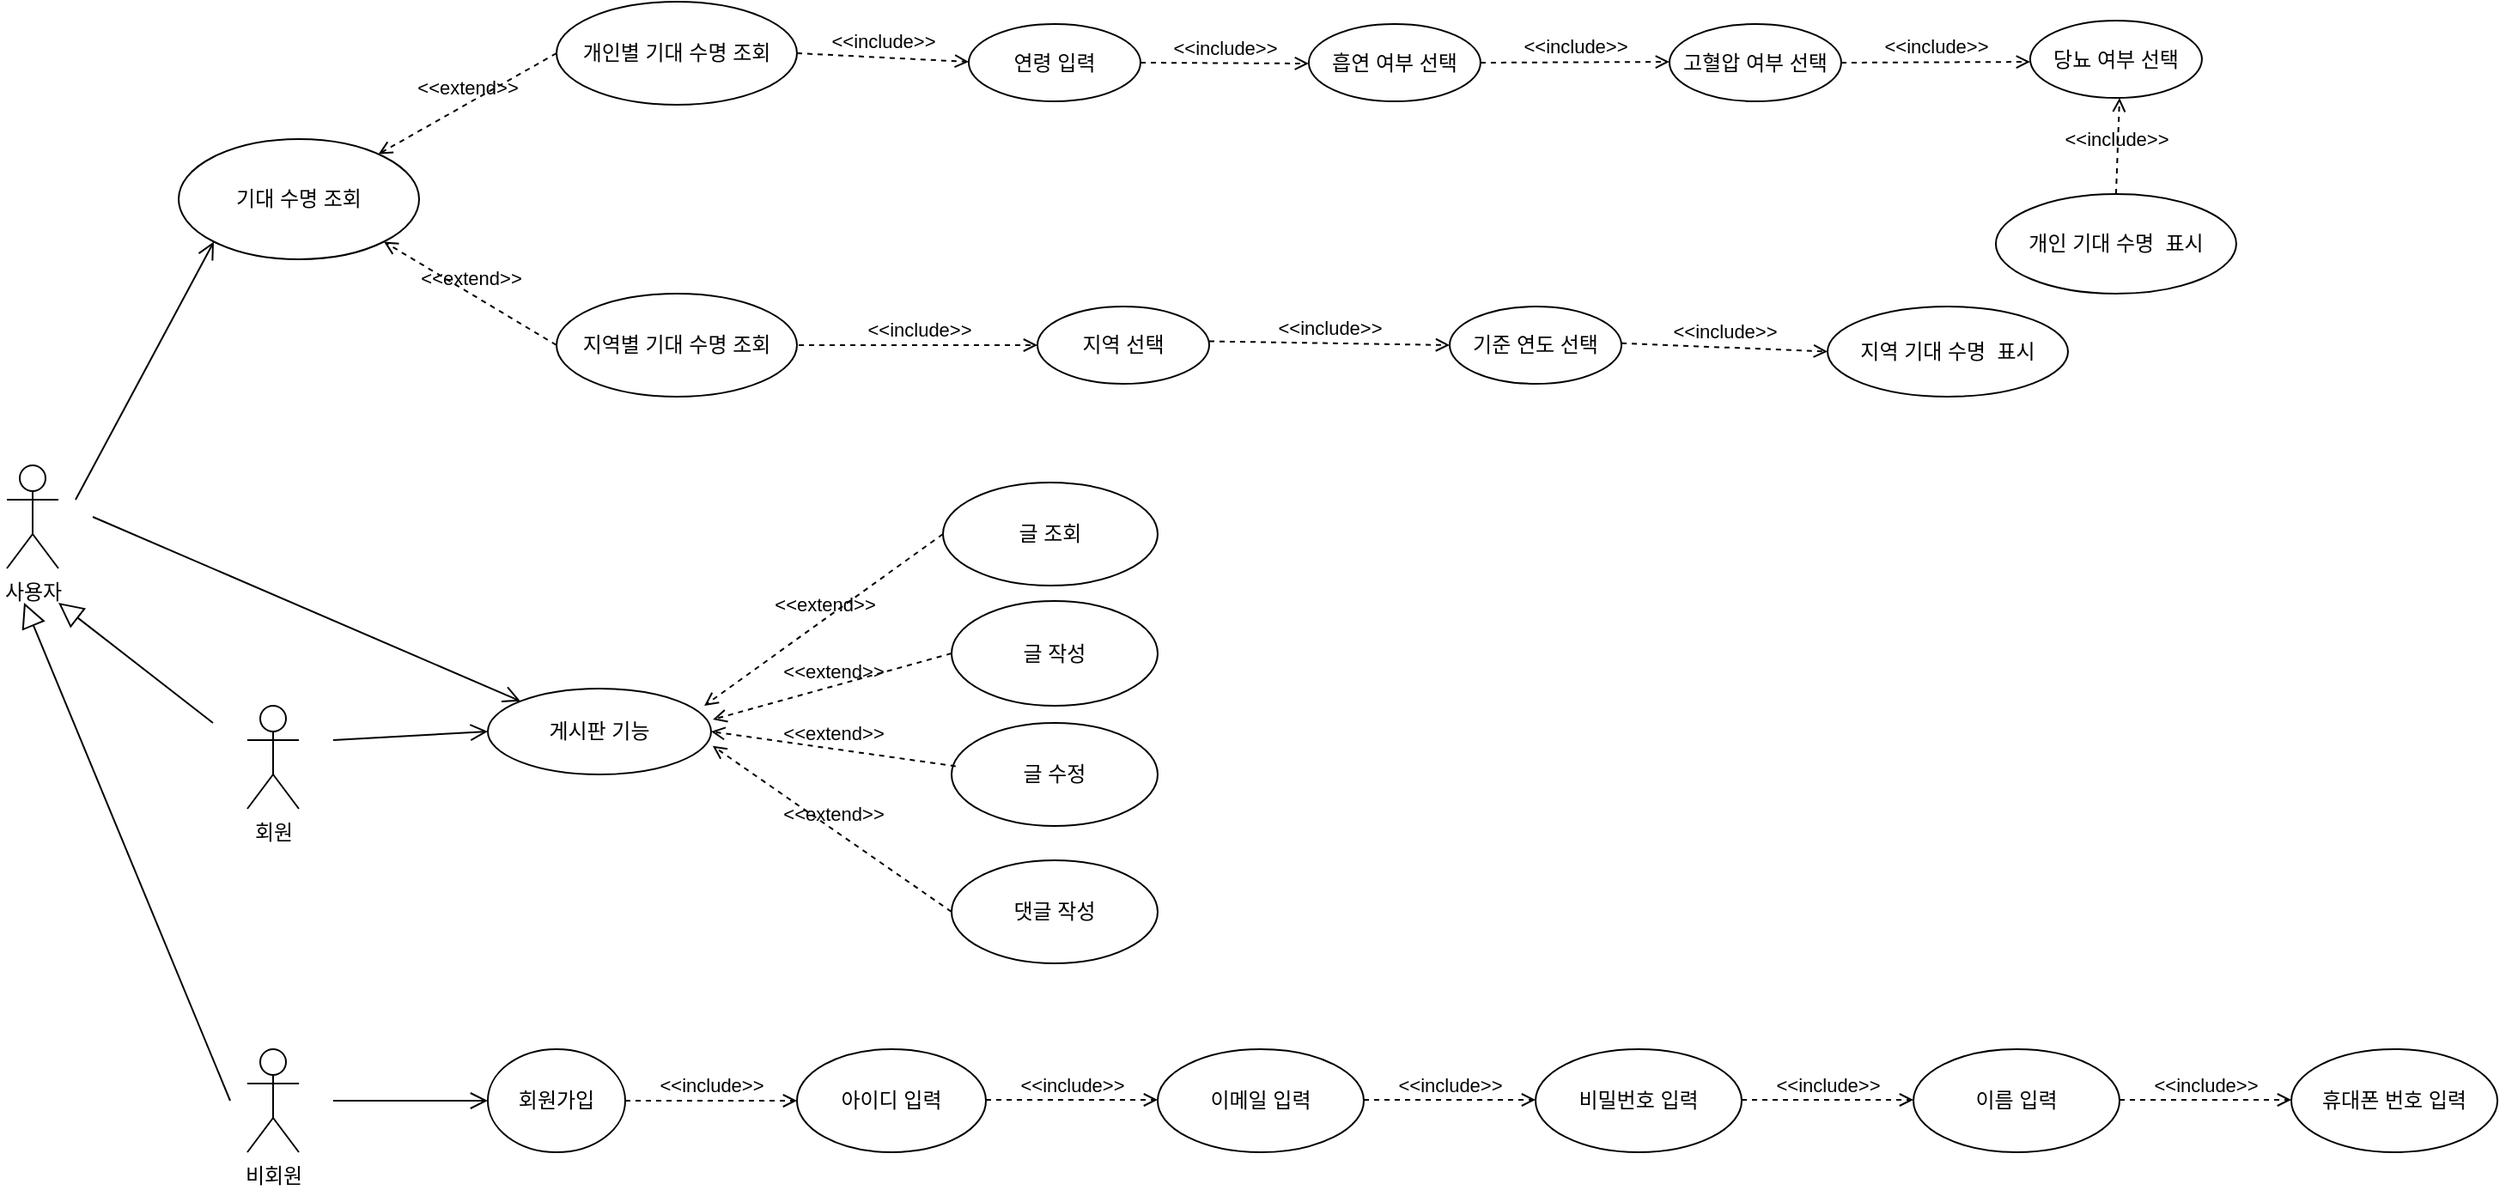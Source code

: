 <mxfile version="20.8.16" type="device"><diagram name="페이지-1" id="lXl4asmBh1MZijvv82hy"><mxGraphModel dx="1418" dy="828" grid="1" gridSize="10" guides="1" tooltips="1" connect="1" arrows="1" fold="1" page="1" pageScale="1" pageWidth="1169" pageHeight="827" math="0" shadow="0"><root><mxCell id="0"/><mxCell id="1" parent="0"/><mxCell id="1lz8shr1Pocp4pmRlDUm-1" value="사용자" style="shape=umlActor;verticalLabelPosition=bottom;verticalAlign=top;html=1;outlineConnect=0;" parent="1" vertex="1"><mxGeometry x="50" y="320" width="30" height="60" as="geometry"/></mxCell><mxCell id="1lz8shr1Pocp4pmRlDUm-6" value="지역별 기대 수명 조회" style="ellipse;whiteSpace=wrap;html=1;" parent="1" vertex="1"><mxGeometry x="370" y="220" width="140" height="60" as="geometry"/></mxCell><mxCell id="1lz8shr1Pocp4pmRlDUm-9" value="지역 선택" style="ellipse;whiteSpace=wrap;html=1;" parent="1" vertex="1"><mxGeometry x="650" y="227.5" width="100" height="45" as="geometry"/></mxCell><mxCell id="1lz8shr1Pocp4pmRlDUm-10" value="&amp;lt;&amp;lt;include&amp;gt;&amp;gt;" style="html=1;verticalAlign=bottom;labelBackgroundColor=none;endArrow=open;endFill=0;dashed=1;rounded=0;entryX=0;entryY=0.5;entryDx=0;entryDy=0;" parent="1" target="1lz8shr1Pocp4pmRlDUm-9" edge="1"><mxGeometry width="160" relative="1" as="geometry"><mxPoint x="511" y="250" as="sourcePoint"/><mxPoint x="650" y="256.25" as="targetPoint"/></mxGeometry></mxCell><mxCell id="1lz8shr1Pocp4pmRlDUm-13" value="기준 연도 선택" style="ellipse;whiteSpace=wrap;html=1;" parent="1" vertex="1"><mxGeometry x="890" y="227.5" width="100" height="45" as="geometry"/></mxCell><mxCell id="1lz8shr1Pocp4pmRlDUm-14" value="개인별 기대 수명 조회" style="ellipse;whiteSpace=wrap;html=1;" parent="1" vertex="1"><mxGeometry x="370" y="50" width="140" height="60" as="geometry"/></mxCell><mxCell id="1lz8shr1Pocp4pmRlDUm-15" value="&amp;lt;&amp;lt;include&amp;gt;&amp;gt;" style="html=1;verticalAlign=bottom;labelBackgroundColor=none;endArrow=open;endFill=0;dashed=1;rounded=0;exitX=1;exitY=0.5;exitDx=0;exitDy=0;" parent="1" source="1lz8shr1Pocp4pmRlDUm-14" edge="1"><mxGeometry width="160" relative="1" as="geometry"><mxPoint x="530" y="85" as="sourcePoint"/><mxPoint x="610" y="85" as="targetPoint"/></mxGeometry></mxCell><mxCell id="1lz8shr1Pocp4pmRlDUm-16" value="연령 입력" style="ellipse;whiteSpace=wrap;html=1;" parent="1" vertex="1"><mxGeometry x="610" y="63" width="100" height="45" as="geometry"/></mxCell><mxCell id="1lz8shr1Pocp4pmRlDUm-17" value="&amp;lt;&amp;lt;include&amp;gt;&amp;gt;" style="html=1;verticalAlign=bottom;labelBackgroundColor=none;endArrow=open;endFill=0;dashed=1;rounded=0;exitX=1;exitY=0.5;exitDx=0;exitDy=0;" parent="1" source="1lz8shr1Pocp4pmRlDUm-16" edge="1"><mxGeometry width="160" relative="1" as="geometry"><mxPoint x="457.96" y="121.54" as="sourcePoint"/><mxPoint x="807.96" y="86" as="targetPoint"/></mxGeometry></mxCell><mxCell id="1lz8shr1Pocp4pmRlDUm-18" value="흡연 여부 선택" style="ellipse;whiteSpace=wrap;html=1;" parent="1" vertex="1"><mxGeometry x="807.96" y="63" width="100" height="45" as="geometry"/></mxCell><mxCell id="1lz8shr1Pocp4pmRlDUm-19" value="&amp;lt;&amp;lt;include&amp;gt;&amp;gt;" style="html=1;verticalAlign=bottom;labelBackgroundColor=none;endArrow=open;endFill=0;dashed=1;rounded=0;exitX=1;exitY=0.5;exitDx=0;exitDy=0;" parent="1" source="1lz8shr1Pocp4pmRlDUm-18" edge="1"><mxGeometry width="160" relative="1" as="geometry"><mxPoint x="460" y="123" as="sourcePoint"/><mxPoint x="1017.96" y="85" as="targetPoint"/></mxGeometry></mxCell><mxCell id="1lz8shr1Pocp4pmRlDUm-20" value="고혈압 여부 선택" style="ellipse;whiteSpace=wrap;html=1;" parent="1" vertex="1"><mxGeometry x="1017.96" y="63" width="100" height="45" as="geometry"/></mxCell><mxCell id="1lz8shr1Pocp4pmRlDUm-24" value="당뇨 여부 선택" style="ellipse;whiteSpace=wrap;html=1;" parent="1" vertex="1"><mxGeometry x="1227.96" y="61" width="100" height="45" as="geometry"/></mxCell><mxCell id="1lz8shr1Pocp4pmRlDUm-26" value="" style="endArrow=open;startArrow=none;endFill=0;startFill=0;endSize=8;html=1;verticalAlign=bottom;labelBackgroundColor=none;strokeWidth=1;rounded=0;entryX=0;entryY=1;entryDx=0;entryDy=0;" parent="1" target="1lz8shr1Pocp4pmRlDUm-31" edge="1"><mxGeometry width="160" relative="1" as="geometry"><mxPoint x="90" y="340" as="sourcePoint"/><mxPoint x="150" y="290" as="targetPoint"/></mxGeometry></mxCell><mxCell id="1lz8shr1Pocp4pmRlDUm-30" value="&amp;lt;&amp;lt;include&amp;gt;&amp;gt;" style="html=1;verticalAlign=bottom;labelBackgroundColor=none;endArrow=open;endFill=0;dashed=1;rounded=0;exitX=1;exitY=0.5;exitDx=0;exitDy=0;" parent="1" edge="1"><mxGeometry width="160" relative="1" as="geometry"><mxPoint x="1117.96" y="85.5" as="sourcePoint"/><mxPoint x="1227.96" y="85" as="targetPoint"/></mxGeometry></mxCell><mxCell id="1lz8shr1Pocp4pmRlDUm-31" value="기대 수명 조회" style="ellipse;whiteSpace=wrap;html=1;" parent="1" vertex="1"><mxGeometry x="150" y="130" width="140" height="70" as="geometry"/></mxCell><mxCell id="1lz8shr1Pocp4pmRlDUm-32" value="&amp;lt;&amp;lt;extend&amp;gt;&amp;gt;" style="html=1;verticalAlign=bottom;labelBackgroundColor=none;endArrow=open;endFill=0;dashed=1;rounded=0;exitX=0;exitY=0.5;exitDx=0;exitDy=0;" parent="1" source="1lz8shr1Pocp4pmRlDUm-14" target="1lz8shr1Pocp4pmRlDUm-31" edge="1"><mxGeometry width="160" relative="1" as="geometry"><mxPoint x="310" y="160" as="sourcePoint"/><mxPoint x="470" y="160" as="targetPoint"/></mxGeometry></mxCell><mxCell id="1lz8shr1Pocp4pmRlDUm-33" value="&amp;lt;&amp;lt;extend&amp;gt;&amp;gt;" style="html=1;verticalAlign=bottom;labelBackgroundColor=none;endArrow=open;endFill=0;dashed=1;rounded=0;exitX=0;exitY=0.5;exitDx=0;exitDy=0;entryX=1;entryY=1;entryDx=0;entryDy=0;" parent="1" source="1lz8shr1Pocp4pmRlDUm-6" target="1lz8shr1Pocp4pmRlDUm-31" edge="1"><mxGeometry width="160" relative="1" as="geometry"><mxPoint x="353.9" y="137.92" as="sourcePoint"/><mxPoint x="259.995" y="192.08" as="targetPoint"/></mxGeometry></mxCell><mxCell id="1lz8shr1Pocp4pmRlDUm-35" value="&amp;lt;&amp;lt;include&amp;gt;&amp;gt;" style="html=1;verticalAlign=bottom;labelBackgroundColor=none;endArrow=open;endFill=0;dashed=1;rounded=0;exitX=1.018;exitY=0.6;exitDx=0;exitDy=0;exitPerimeter=0;entryX=0;entryY=0.5;entryDx=0;entryDy=0;" parent="1" target="1lz8shr1Pocp4pmRlDUm-13" edge="1"><mxGeometry width="160" relative="1" as="geometry"><mxPoint x="750" y="247.75" as="sourcePoint"/><mxPoint x="877.3" y="285.25" as="targetPoint"/></mxGeometry></mxCell><mxCell id="1lz8shr1Pocp4pmRlDUm-37" value="지역 기대 수명&amp;nbsp; 표시" style="ellipse;whiteSpace=wrap;html=1;" parent="1" vertex="1"><mxGeometry x="1110" y="227.5" width="140" height="52.5" as="geometry"/></mxCell><mxCell id="1lz8shr1Pocp4pmRlDUm-38" value="&amp;lt;&amp;lt;include&amp;gt;&amp;gt;" style="html=1;verticalAlign=bottom;labelBackgroundColor=none;endArrow=open;endFill=0;dashed=1;rounded=0;exitX=1.018;exitY=0.6;exitDx=0;exitDy=0;exitPerimeter=0;entryX=0;entryY=0.5;entryDx=0;entryDy=0;" parent="1" target="1lz8shr1Pocp4pmRlDUm-37" edge="1"><mxGeometry width="160" relative="1" as="geometry"><mxPoint x="990" y="248.88" as="sourcePoint"/><mxPoint x="1090" y="251" as="targetPoint"/></mxGeometry></mxCell><mxCell id="1lz8shr1Pocp4pmRlDUm-39" value="개인 기대 수명&amp;nbsp; 표시" style="ellipse;whiteSpace=wrap;html=1;" parent="1" vertex="1"><mxGeometry x="1207.96" y="162" width="140" height="58" as="geometry"/></mxCell><mxCell id="1lz8shr1Pocp4pmRlDUm-40" value="&amp;lt;&amp;lt;include&amp;gt;&amp;gt;" style="html=1;verticalAlign=bottom;labelBackgroundColor=none;endArrow=open;endFill=0;dashed=1;rounded=0;exitX=0.5;exitY=0;exitDx=0;exitDy=0;" parent="1" source="1lz8shr1Pocp4pmRlDUm-39" edge="1"><mxGeometry x="-0.18" y="1" width="160" relative="1" as="geometry"><mxPoint x="1170" y="106.5" as="sourcePoint"/><mxPoint x="1280" y="106" as="targetPoint"/><mxPoint as="offset"/></mxGeometry></mxCell><mxCell id="4tfdsO7K1gOD6AKrauh1-1" value="회원" style="shape=umlActor;verticalLabelPosition=bottom;verticalAlign=top;html=1;outlineConnect=0;" vertex="1" parent="1"><mxGeometry x="190" y="460" width="30" height="60" as="geometry"/></mxCell><mxCell id="4tfdsO7K1gOD6AKrauh1-9" value="비회원" style="shape=umlActor;verticalLabelPosition=bottom;verticalAlign=top;html=1;outlineConnect=0;" vertex="1" parent="1"><mxGeometry x="190" y="660" width="30" height="60" as="geometry"/></mxCell><mxCell id="4tfdsO7K1gOD6AKrauh1-10" value="" style="edgeStyle=none;html=1;endSize=12;endArrow=block;endFill=0;rounded=0;" edge="1" parent="1"><mxGeometry width="160" relative="1" as="geometry"><mxPoint x="170" y="470" as="sourcePoint"/><mxPoint x="80" y="400" as="targetPoint"/></mxGeometry></mxCell><mxCell id="4tfdsO7K1gOD6AKrauh1-11" value="" style="edgeStyle=none;html=1;endSize=12;endArrow=block;endFill=0;rounded=0;" edge="1" parent="1"><mxGeometry width="160" relative="1" as="geometry"><mxPoint x="180" y="690" as="sourcePoint"/><mxPoint x="60" y="400" as="targetPoint"/></mxGeometry></mxCell><mxCell id="4tfdsO7K1gOD6AKrauh1-12" value="회원가입" style="ellipse;whiteSpace=wrap;html=1;" vertex="1" parent="1"><mxGeometry x="330" y="660" width="80" height="60" as="geometry"/></mxCell><mxCell id="4tfdsO7K1gOD6AKrauh1-13" value="" style="endArrow=open;startArrow=none;endFill=0;startFill=0;endSize=8;html=1;verticalAlign=bottom;labelBackgroundColor=none;strokeWidth=1;rounded=0;entryX=0;entryY=0.5;entryDx=0;entryDy=0;" edge="1" parent="1" target="4tfdsO7K1gOD6AKrauh1-12"><mxGeometry width="160" relative="1" as="geometry"><mxPoint x="240" y="690" as="sourcePoint"/><mxPoint x="300.503" y="629.999" as="targetPoint"/></mxGeometry></mxCell><mxCell id="4tfdsO7K1gOD6AKrauh1-14" value="게시판 기능" style="ellipse;whiteSpace=wrap;html=1;" vertex="1" parent="1"><mxGeometry x="330" y="450" width="130" height="50" as="geometry"/></mxCell><mxCell id="4tfdsO7K1gOD6AKrauh1-15" value="" style="endArrow=open;startArrow=none;endFill=0;startFill=0;endSize=8;html=1;verticalAlign=bottom;labelBackgroundColor=none;strokeWidth=1;rounded=0;entryX=0;entryY=0.5;entryDx=0;entryDy=0;" edge="1" parent="1" target="4tfdsO7K1gOD6AKrauh1-14"><mxGeometry width="160" relative="1" as="geometry"><mxPoint x="240" y="480" as="sourcePoint"/><mxPoint x="370" y="549.75" as="targetPoint"/></mxGeometry></mxCell><mxCell id="4tfdsO7K1gOD6AKrauh1-21" value="&amp;lt;&amp;lt;include&amp;gt;&amp;gt;" style="html=1;verticalAlign=bottom;labelBackgroundColor=none;endArrow=open;endFill=0;dashed=1;rounded=0;exitX=1;exitY=0.5;exitDx=0;exitDy=0;" edge="1" parent="1" source="4tfdsO7K1gOD6AKrauh1-12"><mxGeometry width="160" relative="1" as="geometry"><mxPoint x="480" y="689.5" as="sourcePoint"/><mxPoint x="510" y="690" as="targetPoint"/></mxGeometry></mxCell><mxCell id="4tfdsO7K1gOD6AKrauh1-32" value="아이디 입력" style="ellipse;whiteSpace=wrap;html=1;" vertex="1" parent="1"><mxGeometry x="510" y="660" width="110" height="60" as="geometry"/></mxCell><mxCell id="4tfdsO7K1gOD6AKrauh1-33" value="이메일 입력" style="ellipse;whiteSpace=wrap;html=1;" vertex="1" parent="1"><mxGeometry x="720" y="660" width="120" height="60" as="geometry"/></mxCell><mxCell id="4tfdsO7K1gOD6AKrauh1-34" value="비밀번호 입력" style="ellipse;whiteSpace=wrap;html=1;" vertex="1" parent="1"><mxGeometry x="940" y="660" width="120" height="60" as="geometry"/></mxCell><mxCell id="4tfdsO7K1gOD6AKrauh1-35" value="이름 입력" style="ellipse;whiteSpace=wrap;html=1;" vertex="1" parent="1"><mxGeometry x="1160" y="660" width="120" height="60" as="geometry"/></mxCell><mxCell id="4tfdsO7K1gOD6AKrauh1-36" value="휴대폰 번호 입력" style="ellipse;whiteSpace=wrap;html=1;" vertex="1" parent="1"><mxGeometry x="1380" y="660" width="120" height="60" as="geometry"/></mxCell><mxCell id="4tfdsO7K1gOD6AKrauh1-37" value="&amp;lt;&amp;lt;include&amp;gt;&amp;gt;" style="html=1;verticalAlign=bottom;labelBackgroundColor=none;endArrow=open;endFill=0;dashed=1;rounded=0;exitX=1;exitY=0.5;exitDx=0;exitDy=0;" edge="1" parent="1"><mxGeometry width="160" relative="1" as="geometry"><mxPoint x="620" y="689.5" as="sourcePoint"/><mxPoint x="720" y="689.5" as="targetPoint"/></mxGeometry></mxCell><mxCell id="4tfdsO7K1gOD6AKrauh1-38" value="&amp;lt;&amp;lt;include&amp;gt;&amp;gt;" style="html=1;verticalAlign=bottom;labelBackgroundColor=none;endArrow=open;endFill=0;dashed=1;rounded=0;exitX=1;exitY=0.5;exitDx=0;exitDy=0;" edge="1" parent="1"><mxGeometry width="160" relative="1" as="geometry"><mxPoint x="840" y="689.5" as="sourcePoint"/><mxPoint x="940" y="689.5" as="targetPoint"/></mxGeometry></mxCell><mxCell id="4tfdsO7K1gOD6AKrauh1-39" value="&amp;lt;&amp;lt;include&amp;gt;&amp;gt;" style="html=1;verticalAlign=bottom;labelBackgroundColor=none;endArrow=open;endFill=0;dashed=1;rounded=0;exitX=1;exitY=0.5;exitDx=0;exitDy=0;" edge="1" parent="1"><mxGeometry width="160" relative="1" as="geometry"><mxPoint x="1060" y="689.5" as="sourcePoint"/><mxPoint x="1160" y="689.5" as="targetPoint"/></mxGeometry></mxCell><mxCell id="4tfdsO7K1gOD6AKrauh1-40" value="&amp;lt;&amp;lt;include&amp;gt;&amp;gt;" style="html=1;verticalAlign=bottom;labelBackgroundColor=none;endArrow=open;endFill=0;dashed=1;rounded=0;exitX=1;exitY=0.5;exitDx=0;exitDy=0;" edge="1" parent="1"><mxGeometry width="160" relative="1" as="geometry"><mxPoint x="1280" y="689.5" as="sourcePoint"/><mxPoint x="1380" y="689.5" as="targetPoint"/></mxGeometry></mxCell><mxCell id="4tfdsO7K1gOD6AKrauh1-41" value="글 작성" style="ellipse;whiteSpace=wrap;html=1;" vertex="1" parent="1"><mxGeometry x="600" y="399" width="120" height="61" as="geometry"/></mxCell><mxCell id="4tfdsO7K1gOD6AKrauh1-42" value="글 수정" style="ellipse;whiteSpace=wrap;html=1;" vertex="1" parent="1"><mxGeometry x="600" y="470" width="120" height="60" as="geometry"/></mxCell><mxCell id="4tfdsO7K1gOD6AKrauh1-44" value="댓글 작성" style="ellipse;whiteSpace=wrap;html=1;" vertex="1" parent="1"><mxGeometry x="600" y="550" width="120" height="60" as="geometry"/></mxCell><mxCell id="4tfdsO7K1gOD6AKrauh1-46" value="" style="endArrow=open;startArrow=none;endFill=0;startFill=0;endSize=8;html=1;verticalAlign=bottom;labelBackgroundColor=none;strokeWidth=1;rounded=0;entryX=0;entryY=0;entryDx=0;entryDy=0;" edge="1" parent="1" target="4tfdsO7K1gOD6AKrauh1-14"><mxGeometry width="160" relative="1" as="geometry"><mxPoint x="100" y="350" as="sourcePoint"/><mxPoint x="230" y="330" as="targetPoint"/></mxGeometry></mxCell><mxCell id="4tfdsO7K1gOD6AKrauh1-47" value="&amp;lt;&amp;lt;extend&amp;gt;&amp;gt;" style="html=1;verticalAlign=bottom;labelBackgroundColor=none;endArrow=open;endFill=0;dashed=1;rounded=0;exitX=0;exitY=0.5;exitDx=0;exitDy=0;entryX=1.008;entryY=0.36;entryDx=0;entryDy=0;entryPerimeter=0;" edge="1" parent="1" source="4tfdsO7K1gOD6AKrauh1-41" target="4tfdsO7K1gOD6AKrauh1-14"><mxGeometry width="160" relative="1" as="geometry"><mxPoint x="563.9" y="414" as="sourcePoint"/><mxPoint x="469.995" y="468.16" as="targetPoint"/></mxGeometry></mxCell><mxCell id="4tfdsO7K1gOD6AKrauh1-48" value="&amp;lt;&amp;lt;extend&amp;gt;&amp;gt;" style="html=1;verticalAlign=bottom;labelBackgroundColor=none;endArrow=open;endFill=0;dashed=1;rounded=0;exitX=0.02;exitY=0.42;exitDx=0;exitDy=0;exitPerimeter=0;entryX=1;entryY=0.5;entryDx=0;entryDy=0;" edge="1" parent="1" source="4tfdsO7K1gOD6AKrauh1-42" target="4tfdsO7K1gOD6AKrauh1-14"><mxGeometry width="160" relative="1" as="geometry"><mxPoint x="610" y="423.5" as="sourcePoint"/><mxPoint x="479.995" y="478.16" as="targetPoint"/></mxGeometry></mxCell><mxCell id="4tfdsO7K1gOD6AKrauh1-49" value="&amp;lt;&amp;lt;extend&amp;gt;&amp;gt;" style="html=1;verticalAlign=bottom;labelBackgroundColor=none;endArrow=open;endFill=0;dashed=1;rounded=0;exitX=0;exitY=0.5;exitDx=0;exitDy=0;entryX=1.007;entryY=0.667;entryDx=0;entryDy=0;entryPerimeter=0;" edge="1" parent="1" source="4tfdsO7K1gOD6AKrauh1-44" target="4tfdsO7K1gOD6AKrauh1-14"><mxGeometry width="160" relative="1" as="geometry"><mxPoint x="613" y="508.98" as="sourcePoint"/><mxPoint x="489.995" y="488.16" as="targetPoint"/></mxGeometry></mxCell><mxCell id="4tfdsO7K1gOD6AKrauh1-50" value="글 조회" style="ellipse;whiteSpace=wrap;html=1;" vertex="1" parent="1"><mxGeometry x="595" y="330" width="125" height="60" as="geometry"/></mxCell><mxCell id="4tfdsO7K1gOD6AKrauh1-51" value="&amp;lt;&amp;lt;extend&amp;gt;&amp;gt;" style="html=1;verticalAlign=bottom;labelBackgroundColor=none;endArrow=open;endFill=0;dashed=1;rounded=0;exitX=0;exitY=0.5;exitDx=0;exitDy=0;entryX=1.008;entryY=0.36;entryDx=0;entryDy=0;entryPerimeter=0;" edge="1" parent="1" source="4tfdsO7K1gOD6AKrauh1-50"><mxGeometry width="160" relative="1" as="geometry"><mxPoint x="595" y="421.5" as="sourcePoint"/><mxPoint x="456.04" y="460" as="targetPoint"/></mxGeometry></mxCell></root></mxGraphModel></diagram></mxfile>